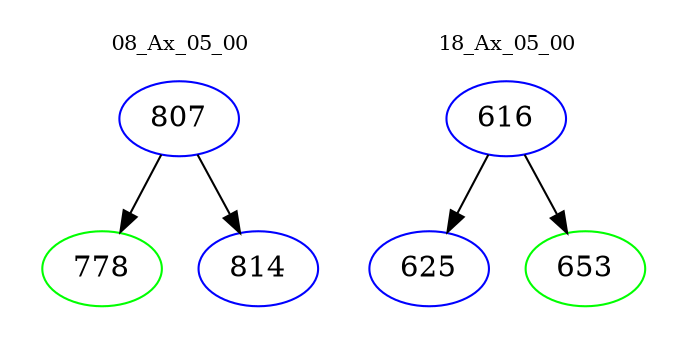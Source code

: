 digraph{
subgraph cluster_0 {
color = white
label = "08_Ax_05_00";
fontsize=10;
T0_807 [label="807", color="blue"]
T0_807 -> T0_778 [color="black"]
T0_778 [label="778", color="green"]
T0_807 -> T0_814 [color="black"]
T0_814 [label="814", color="blue"]
}
subgraph cluster_1 {
color = white
label = "18_Ax_05_00";
fontsize=10;
T1_616 [label="616", color="blue"]
T1_616 -> T1_625 [color="black"]
T1_625 [label="625", color="blue"]
T1_616 -> T1_653 [color="black"]
T1_653 [label="653", color="green"]
}
}
